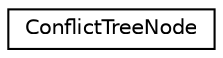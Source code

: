 digraph "Graphical Class Hierarchy"
{
 // INTERACTIVE_SVG=YES
 // LATEX_PDF_SIZE
  edge [fontname="Helvetica",fontsize="10",labelfontname="Helvetica",labelfontsize="10"];
  node [fontname="Helvetica",fontsize="10",shape=record];
  rankdir="LR";
  Node0 [label="ConflictTreeNode",height=0.2,width=0.4,color="black", fillcolor="white", style="filled",URL="$classConflictTreeNode.html",tooltip=" "];
}
